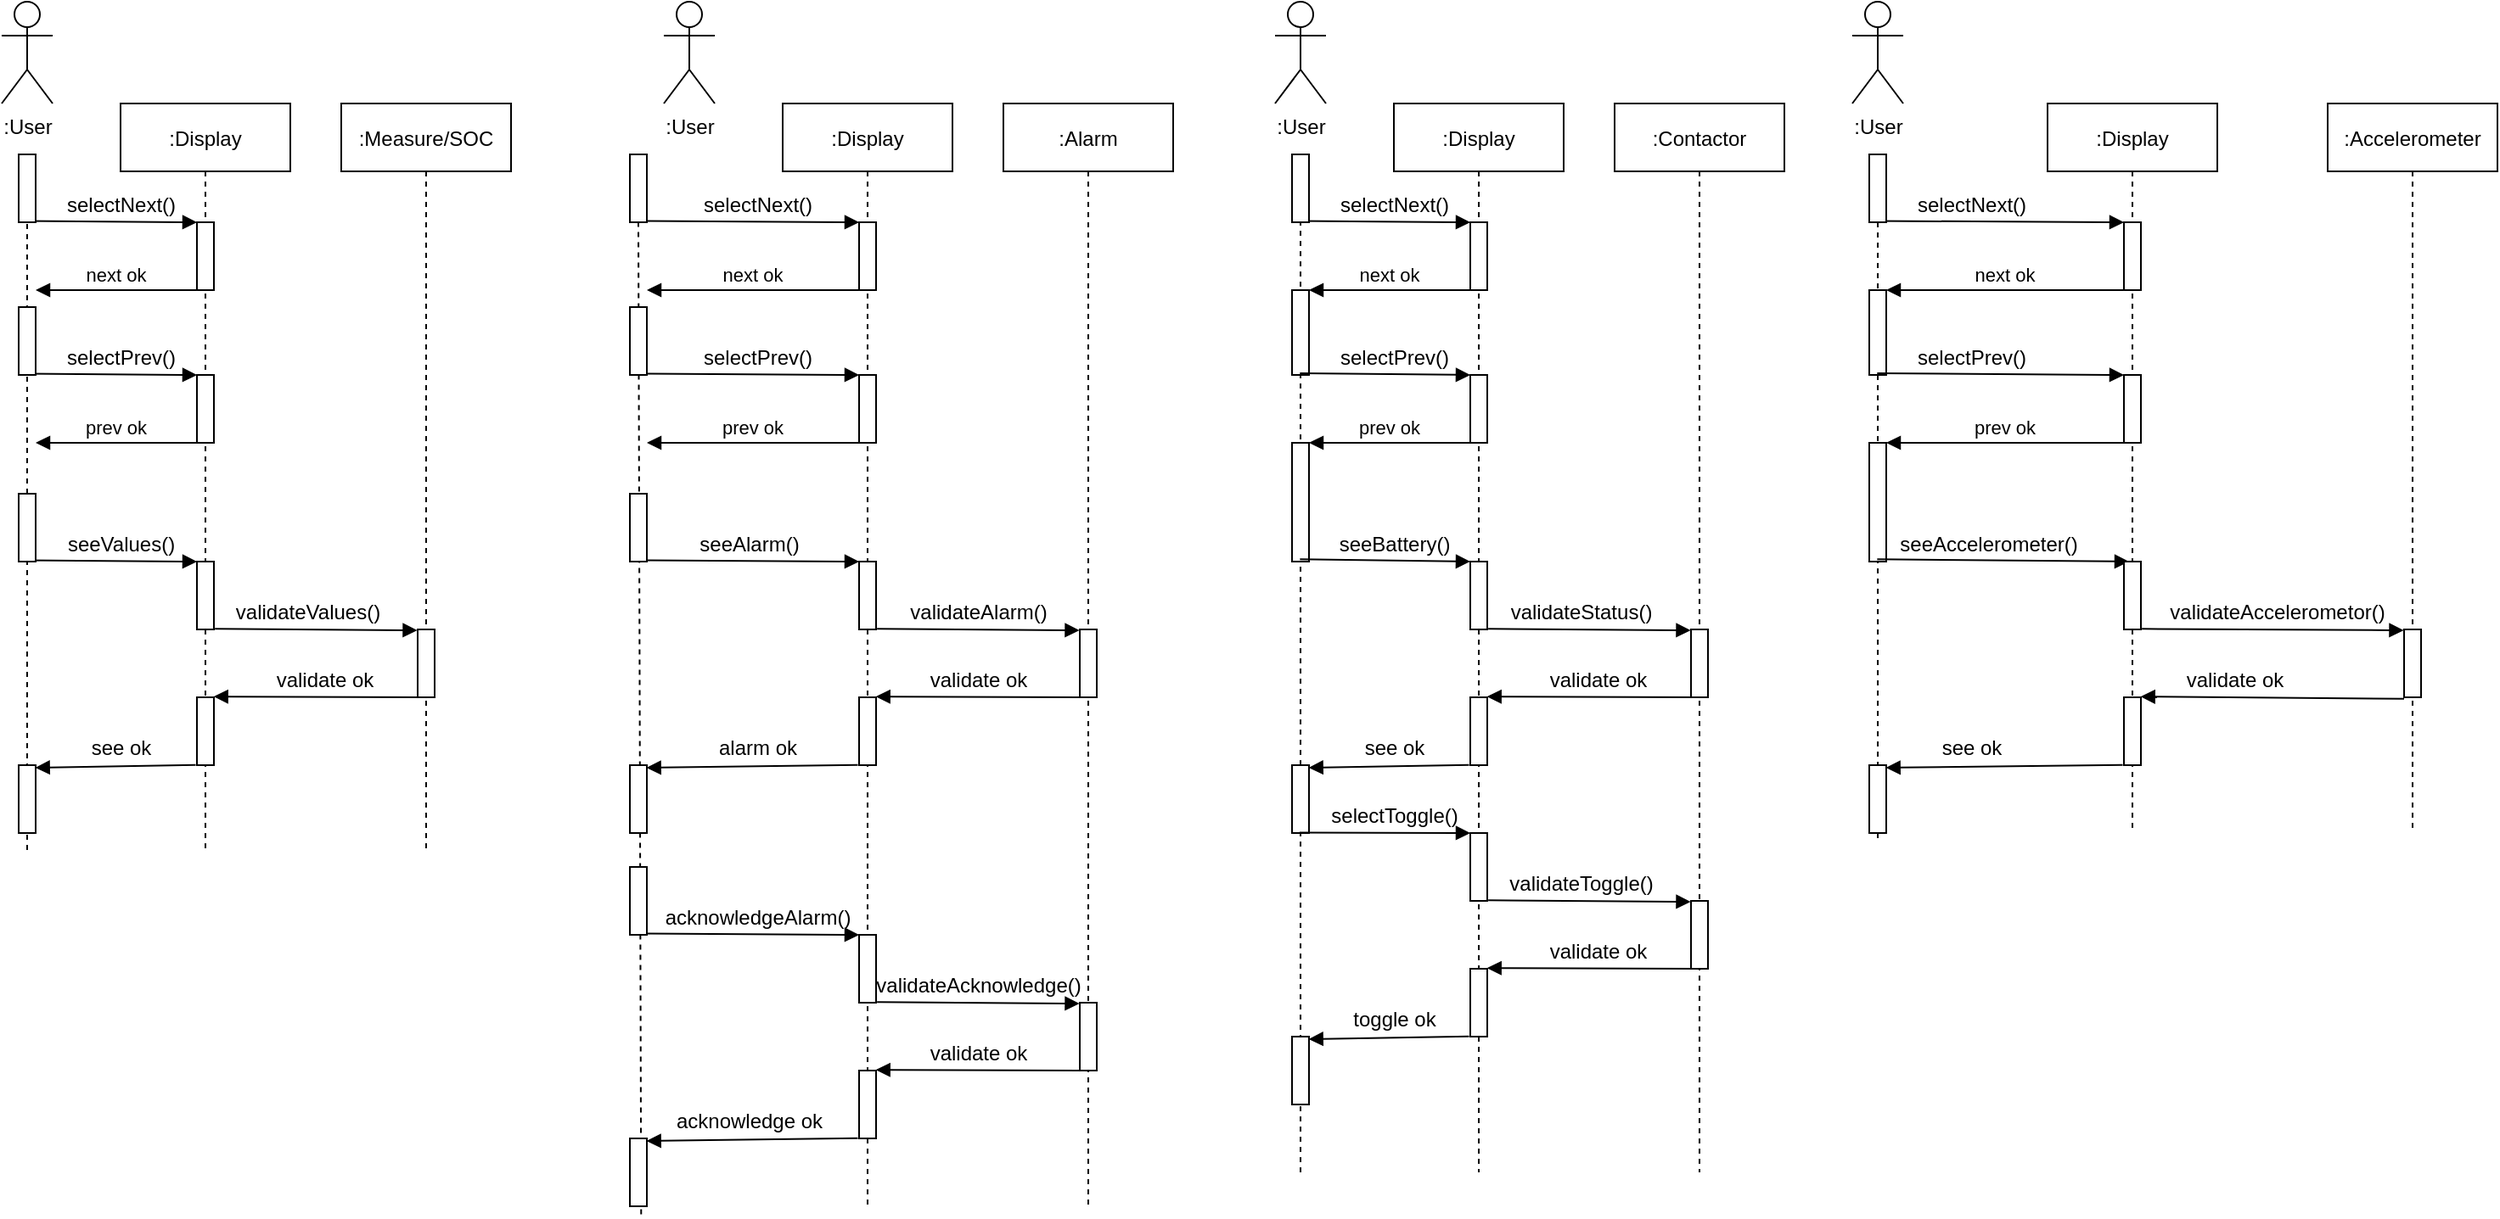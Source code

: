 <mxfile version="14.4.5" type="github">
  <diagram id="IkDrsvprRvsSpEMD_L8A" name="Page-1">
    <mxGraphModel dx="868" dy="451" grid="1" gridSize="10" guides="1" tooltips="1" connect="1" arrows="1" fold="1" page="1" pageScale="1" pageWidth="850" pageHeight="1100" math="0" shadow="0">
      <root>
        <mxCell id="0" />
        <mxCell id="1" parent="0" />
        <mxCell id="DAv7JsDy6ypQYPPPavjS-79" value="" style="endArrow=none;dashed=1;html=1;strokeWidth=1;" parent="1" edge="1">
          <mxGeometry width="50" height="50" relative="1" as="geometry">
            <mxPoint x="835" y="710" as="sourcePoint" />
            <mxPoint x="835" y="150" as="targetPoint" />
          </mxGeometry>
        </mxCell>
        <mxCell id="DAv7JsDy6ypQYPPPavjS-25" value="" style="endArrow=none;dashed=1;html=1;strokeWidth=1;" parent="1" edge="1">
          <mxGeometry width="50" height="50" relative="1" as="geometry">
            <mxPoint x="85" y="520" as="sourcePoint" />
            <mxPoint x="85" y="150" as="targetPoint" />
          </mxGeometry>
        </mxCell>
        <mxCell id="DAv7JsDy6ypQYPPPavjS-68" value="" style="points=[];perimeter=orthogonalPerimeter;rounded=0;shadow=0;strokeWidth=1;" parent="1" vertex="1">
          <mxGeometry x="830" y="190" width="10" height="50" as="geometry" />
        </mxCell>
        <mxCell id="DAv7JsDy6ypQYPPPavjS-71" value="" style="points=[];perimeter=orthogonalPerimeter;rounded=0;shadow=0;strokeWidth=1;" parent="1" vertex="1">
          <mxGeometry x="830" y="280" width="10" height="70" as="geometry" />
        </mxCell>
        <mxCell id="DAv7JsDy6ypQYPPPavjS-52" value="" style="endArrow=none;dashed=1;html=1;strokeWidth=1;exitX=0.664;exitY=1.119;exitDx=0;exitDy=0;exitPerimeter=0;" parent="1" source="DAv7JsDy6ypQYPPPavjS-94" edge="1">
          <mxGeometry width="50" height="50" relative="1" as="geometry">
            <mxPoint x="445" y="690" as="sourcePoint" />
            <mxPoint x="445" y="150" as="targetPoint" />
          </mxGeometry>
        </mxCell>
        <mxCell id="DAv7JsDy6ypQYPPPavjS-1" value="" style="points=[];perimeter=orthogonalPerimeter;rounded=0;shadow=0;strokeWidth=1;" parent="1" vertex="1">
          <mxGeometry x="80" y="470" width="10" height="40" as="geometry" />
        </mxCell>
        <mxCell id="DAv7JsDy6ypQYPPPavjS-2" value=":Display" style="shape=umlLifeline;perimeter=lifelinePerimeter;container=0;collapsible=0;recursiveResize=0;rounded=0;shadow=0;strokeWidth=1;" parent="1" vertex="1">
          <mxGeometry x="140" y="80" width="100" height="440" as="geometry" />
        </mxCell>
        <mxCell id="DAv7JsDy6ypQYPPPavjS-3" value=":Measure/SOC" style="shape=umlLifeline;perimeter=lifelinePerimeter;container=1;collapsible=0;recursiveResize=0;rounded=0;shadow=0;strokeWidth=1;" parent="1" vertex="1">
          <mxGeometry x="270" y="80" width="100" height="440" as="geometry" />
        </mxCell>
        <mxCell id="DAv7JsDy6ypQYPPPavjS-4" value="" style="points=[];perimeter=orthogonalPerimeter;rounded=0;shadow=0;strokeWidth=1;" parent="DAv7JsDy6ypQYPPPavjS-3" vertex="1">
          <mxGeometry x="45" y="310" width="10" height="40" as="geometry" />
        </mxCell>
        <mxCell id="DAv7JsDy6ypQYPPPavjS-5" value="next ok" style="verticalAlign=bottom;endArrow=block;shadow=0;strokeWidth=1;" parent="1" source="DAv7JsDy6ypQYPPPavjS-7" edge="1">
          <mxGeometry relative="1" as="geometry">
            <mxPoint x="295" y="160" as="sourcePoint" />
            <mxPoint x="90" y="190" as="targetPoint" />
            <Array as="points">
              <mxPoint x="140" y="190" />
            </Array>
          </mxGeometry>
        </mxCell>
        <mxCell id="DAv7JsDy6ypQYPPPavjS-6" value=":User" style="shape=umlActor;verticalLabelPosition=bottom;verticalAlign=top;html=1;outlineConnect=0;" parent="1" vertex="1">
          <mxGeometry x="70" y="20" width="30" height="60" as="geometry" />
        </mxCell>
        <mxCell id="DAv7JsDy6ypQYPPPavjS-7" value="" style="points=[];perimeter=orthogonalPerimeter;rounded=0;shadow=0;strokeWidth=1;" parent="1" vertex="1">
          <mxGeometry x="185" y="150" width="10" height="40" as="geometry" />
        </mxCell>
        <mxCell id="DAv7JsDy6ypQYPPPavjS-8" value="" style="verticalAlign=bottom;startArrow=none;endArrow=block;startSize=8;shadow=0;strokeWidth=1;startFill=0;exitX=0.467;exitY=0.981;exitDx=0;exitDy=0;exitPerimeter=0;" parent="1" source="DAv7JsDy6ypQYPPPavjS-9" target="DAv7JsDy6ypQYPPPavjS-7" edge="1">
          <mxGeometry x="120" y="80" as="geometry">
            <mxPoint x="105" y="150" as="sourcePoint" />
          </mxGeometry>
        </mxCell>
        <mxCell id="DAv7JsDy6ypQYPPPavjS-9" value="" style="points=[];perimeter=orthogonalPerimeter;rounded=0;shadow=0;strokeWidth=1;" parent="1" vertex="1">
          <mxGeometry x="80" y="110" width="10" height="40" as="geometry" />
        </mxCell>
        <mxCell id="DAv7JsDy6ypQYPPPavjS-10" value="selectNext()" style="text;html=1;align=center;verticalAlign=middle;resizable=0;points=[];autosize=1;" parent="1" vertex="1">
          <mxGeometry x="100" y="130" width="80" height="20" as="geometry" />
        </mxCell>
        <mxCell id="DAv7JsDy6ypQYPPPavjS-11" value="prev ok" style="verticalAlign=bottom;endArrow=block;shadow=0;strokeWidth=1;" parent="1" source="DAv7JsDy6ypQYPPPavjS-12" edge="1">
          <mxGeometry relative="1" as="geometry">
            <mxPoint x="295" y="250" as="sourcePoint" />
            <mxPoint x="90" y="280" as="targetPoint" />
            <Array as="points">
              <mxPoint x="140" y="280" />
            </Array>
          </mxGeometry>
        </mxCell>
        <mxCell id="DAv7JsDy6ypQYPPPavjS-12" value="" style="points=[];perimeter=orthogonalPerimeter;rounded=0;shadow=0;strokeWidth=1;" parent="1" vertex="1">
          <mxGeometry x="185" y="240" width="10" height="40" as="geometry" />
        </mxCell>
        <mxCell id="DAv7JsDy6ypQYPPPavjS-13" value="" style="verticalAlign=bottom;startArrow=none;endArrow=block;startSize=8;shadow=0;strokeWidth=1;startFill=0;exitX=0.467;exitY=0.981;exitDx=0;exitDy=0;exitPerimeter=0;" parent="1" source="DAv7JsDy6ypQYPPPavjS-14" target="DAv7JsDy6ypQYPPPavjS-12" edge="1">
          <mxGeometry x="120" y="170" as="geometry">
            <mxPoint x="105" y="240" as="sourcePoint" />
          </mxGeometry>
        </mxCell>
        <mxCell id="DAv7JsDy6ypQYPPPavjS-14" value="" style="points=[];perimeter=orthogonalPerimeter;rounded=0;shadow=0;strokeWidth=1;" parent="1" vertex="1">
          <mxGeometry x="80" y="200" width="10" height="40" as="geometry" />
        </mxCell>
        <mxCell id="DAv7JsDy6ypQYPPPavjS-15" value="selectPrev()" style="text;html=1;align=center;verticalAlign=middle;resizable=0;points=[];autosize=1;" parent="1" vertex="1">
          <mxGeometry x="100" y="220" width="80" height="20" as="geometry" />
        </mxCell>
        <mxCell id="DAv7JsDy6ypQYPPPavjS-16" value="" style="verticalAlign=bottom;startArrow=none;endArrow=block;startSize=8;shadow=0;strokeWidth=1;startFill=0;exitX=0.467;exitY=0.981;exitDx=0;exitDy=0;exitPerimeter=0;" parent="1" source="DAv7JsDy6ypQYPPPavjS-17" edge="1">
          <mxGeometry x="120" y="280" as="geometry">
            <mxPoint x="105" y="350" as="sourcePoint" />
            <mxPoint x="185" y="350" as="targetPoint" />
          </mxGeometry>
        </mxCell>
        <mxCell id="DAv7JsDy6ypQYPPPavjS-17" value="" style="points=[];perimeter=orthogonalPerimeter;rounded=0;shadow=0;strokeWidth=1;" parent="1" vertex="1">
          <mxGeometry x="80" y="310" width="10" height="40" as="geometry" />
        </mxCell>
        <mxCell id="DAv7JsDy6ypQYPPPavjS-18" value="seeValues()" style="text;html=1;align=center;verticalAlign=middle;resizable=0;points=[];autosize=1;" parent="1" vertex="1">
          <mxGeometry x="100" y="330" width="80" height="20" as="geometry" />
        </mxCell>
        <mxCell id="DAv7JsDy6ypQYPPPavjS-19" value="" style="verticalAlign=bottom;startArrow=none;endArrow=block;startSize=8;shadow=0;strokeWidth=1;startFill=0;exitX=1.057;exitY=0.991;exitDx=0;exitDy=0;exitPerimeter=0;entryX=-0.025;entryY=0.013;entryDx=0;entryDy=0;entryPerimeter=0;" parent="1" source="DAv7JsDy6ypQYPPPavjS-20" target="DAv7JsDy6ypQYPPPavjS-4" edge="1">
          <mxGeometry x="225" y="320" as="geometry">
            <mxPoint x="210" y="390" as="sourcePoint" />
            <mxPoint x="290" y="390" as="targetPoint" />
          </mxGeometry>
        </mxCell>
        <mxCell id="DAv7JsDy6ypQYPPPavjS-20" value="" style="points=[];perimeter=orthogonalPerimeter;rounded=0;shadow=0;strokeWidth=1;" parent="1" vertex="1">
          <mxGeometry x="185" y="350" width="10" height="40" as="geometry" />
        </mxCell>
        <mxCell id="DAv7JsDy6ypQYPPPavjS-21" value="validateValues()" style="text;html=1;align=center;verticalAlign=middle;resizable=0;points=[];autosize=1;" parent="1" vertex="1">
          <mxGeometry x="200" y="370" width="100" height="20" as="geometry" />
        </mxCell>
        <mxCell id="DAv7JsDy6ypQYPPPavjS-22" value="" style="verticalAlign=bottom;startArrow=none;endArrow=block;startSize=8;shadow=0;strokeWidth=1;startFill=0;exitX=0.467;exitY=0.981;exitDx=0;exitDy=0;exitPerimeter=0;entryX=0.985;entryY=-0.01;entryDx=0;entryDy=0;entryPerimeter=0;" parent="1" target="DAv7JsDy6ypQYPPPavjS-23" edge="1">
          <mxGeometry x="355.33" y="360.76" as="geometry">
            <mxPoint x="320" y="430" as="sourcePoint" />
            <mxPoint x="195" y="450" as="targetPoint" />
          </mxGeometry>
        </mxCell>
        <mxCell id="DAv7JsDy6ypQYPPPavjS-23" value="" style="points=[];perimeter=orthogonalPerimeter;rounded=0;shadow=0;strokeWidth=1;" parent="1" vertex="1">
          <mxGeometry x="185" y="430" width="10" height="40" as="geometry" />
        </mxCell>
        <mxCell id="DAv7JsDy6ypQYPPPavjS-24" value="" style="verticalAlign=bottom;startArrow=none;endArrow=block;startSize=8;shadow=0;strokeWidth=1;startFill=0;entryX=0.984;entryY=0.038;entryDx=0;entryDy=0;entryPerimeter=0;exitX=-0.073;exitY=0.996;exitDx=0;exitDy=0;exitPerimeter=0;" parent="1" source="DAv7JsDy6ypQYPPPavjS-23" target="DAv7JsDy6ypQYPPPavjS-1" edge="1">
          <mxGeometry x="230.33" y="400.76" as="geometry">
            <mxPoint x="190" y="472" as="sourcePoint" />
            <mxPoint x="90" y="469" as="targetPoint" />
          </mxGeometry>
        </mxCell>
        <mxCell id="DAv7JsDy6ypQYPPPavjS-26" value="validate ok" style="text;html=1;align=center;verticalAlign=middle;resizable=0;points=[];autosize=1;" parent="1" vertex="1">
          <mxGeometry x="225" y="410" width="70" height="20" as="geometry" />
        </mxCell>
        <mxCell id="DAv7JsDy6ypQYPPPavjS-27" value="see ok" style="text;html=1;align=center;verticalAlign=middle;resizable=0;points=[];autosize=1;" parent="1" vertex="1">
          <mxGeometry x="115" y="450" width="50" height="20" as="geometry" />
        </mxCell>
        <mxCell id="DAv7JsDy6ypQYPPPavjS-28" value="" style="points=[];perimeter=orthogonalPerimeter;rounded=0;shadow=0;strokeWidth=1;" parent="1" vertex="1">
          <mxGeometry x="440" y="470" width="10" height="40" as="geometry" />
        </mxCell>
        <mxCell id="DAv7JsDy6ypQYPPPavjS-29" value=":Display" style="shape=umlLifeline;perimeter=lifelinePerimeter;container=0;collapsible=0;recursiveResize=0;rounded=0;shadow=0;strokeWidth=1;" parent="1" vertex="1">
          <mxGeometry x="530" y="80" width="100" height="650" as="geometry" />
        </mxCell>
        <mxCell id="DAv7JsDy6ypQYPPPavjS-30" value=":Alarm" style="shape=umlLifeline;perimeter=lifelinePerimeter;container=1;collapsible=0;recursiveResize=0;rounded=0;shadow=0;strokeWidth=1;" parent="1" vertex="1">
          <mxGeometry x="660" y="80" width="100" height="650" as="geometry" />
        </mxCell>
        <mxCell id="DAv7JsDy6ypQYPPPavjS-31" value="" style="points=[];perimeter=orthogonalPerimeter;rounded=0;shadow=0;strokeWidth=1;" parent="DAv7JsDy6ypQYPPPavjS-30" vertex="1">
          <mxGeometry x="45" y="310" width="10" height="40" as="geometry" />
        </mxCell>
        <mxCell id="DAv7JsDy6ypQYPPPavjS-32" value="next ok" style="verticalAlign=bottom;endArrow=block;shadow=0;strokeWidth=1;" parent="1" source="DAv7JsDy6ypQYPPPavjS-34" edge="1">
          <mxGeometry relative="1" as="geometry">
            <mxPoint x="685" y="160" as="sourcePoint" />
            <mxPoint x="450" y="190" as="targetPoint" />
            <Array as="points">
              <mxPoint x="530" y="190" />
            </Array>
          </mxGeometry>
        </mxCell>
        <mxCell id="DAv7JsDy6ypQYPPPavjS-33" value=":User" style="shape=umlActor;verticalLabelPosition=bottom;verticalAlign=top;html=1;outlineConnect=0;" parent="1" vertex="1">
          <mxGeometry x="460" y="20" width="30" height="60" as="geometry" />
        </mxCell>
        <mxCell id="DAv7JsDy6ypQYPPPavjS-34" value="" style="points=[];perimeter=orthogonalPerimeter;rounded=0;shadow=0;strokeWidth=1;" parent="1" vertex="1">
          <mxGeometry x="575" y="150" width="10" height="40" as="geometry" />
        </mxCell>
        <mxCell id="DAv7JsDy6ypQYPPPavjS-35" value="" style="verticalAlign=bottom;startArrow=none;endArrow=block;startSize=8;shadow=0;strokeWidth=1;startFill=0;exitX=0.467;exitY=0.981;exitDx=0;exitDy=0;exitPerimeter=0;" parent="1" source="DAv7JsDy6ypQYPPPavjS-36" target="DAv7JsDy6ypQYPPPavjS-34" edge="1">
          <mxGeometry x="510" y="80" as="geometry">
            <mxPoint x="495" y="150" as="sourcePoint" />
          </mxGeometry>
        </mxCell>
        <mxCell id="DAv7JsDy6ypQYPPPavjS-36" value="" style="points=[];perimeter=orthogonalPerimeter;rounded=0;shadow=0;strokeWidth=1;" parent="1" vertex="1">
          <mxGeometry x="440" y="110" width="10" height="40" as="geometry" />
        </mxCell>
        <mxCell id="DAv7JsDy6ypQYPPPavjS-37" value="selectNext()" style="text;html=1;align=center;verticalAlign=middle;resizable=0;points=[];autosize=1;" parent="1" vertex="1">
          <mxGeometry x="475" y="130" width="80" height="20" as="geometry" />
        </mxCell>
        <mxCell id="DAv7JsDy6ypQYPPPavjS-38" value="prev ok" style="verticalAlign=bottom;endArrow=block;shadow=0;strokeWidth=1;" parent="1" source="DAv7JsDy6ypQYPPPavjS-39" edge="1">
          <mxGeometry relative="1" as="geometry">
            <mxPoint x="685" y="250" as="sourcePoint" />
            <mxPoint x="450" y="280" as="targetPoint" />
            <Array as="points">
              <mxPoint x="530" y="280" />
            </Array>
          </mxGeometry>
        </mxCell>
        <mxCell id="DAv7JsDy6ypQYPPPavjS-39" value="" style="points=[];perimeter=orthogonalPerimeter;rounded=0;shadow=0;strokeWidth=1;" parent="1" vertex="1">
          <mxGeometry x="575" y="240" width="10" height="40" as="geometry" />
        </mxCell>
        <mxCell id="DAv7JsDy6ypQYPPPavjS-40" value="" style="verticalAlign=bottom;startArrow=none;endArrow=block;startSize=8;shadow=0;strokeWidth=1;startFill=0;exitX=0.467;exitY=0.981;exitDx=0;exitDy=0;exitPerimeter=0;" parent="1" source="DAv7JsDy6ypQYPPPavjS-41" target="DAv7JsDy6ypQYPPPavjS-39" edge="1">
          <mxGeometry x="510" y="170" as="geometry">
            <mxPoint x="495" y="240" as="sourcePoint" />
          </mxGeometry>
        </mxCell>
        <mxCell id="DAv7JsDy6ypQYPPPavjS-41" value="" style="points=[];perimeter=orthogonalPerimeter;rounded=0;shadow=0;strokeWidth=1;" parent="1" vertex="1">
          <mxGeometry x="440" y="200" width="10" height="40" as="geometry" />
        </mxCell>
        <mxCell id="DAv7JsDy6ypQYPPPavjS-42" value="selectPrev()" style="text;html=1;align=center;verticalAlign=middle;resizable=0;points=[];autosize=1;" parent="1" vertex="1">
          <mxGeometry x="475" y="220" width="80" height="20" as="geometry" />
        </mxCell>
        <mxCell id="DAv7JsDy6ypQYPPPavjS-43" value="" style="verticalAlign=bottom;startArrow=none;endArrow=block;startSize=8;shadow=0;strokeWidth=1;startFill=0;exitX=0.467;exitY=0.981;exitDx=0;exitDy=0;exitPerimeter=0;" parent="1" source="DAv7JsDy6ypQYPPPavjS-44" edge="1">
          <mxGeometry x="510" y="280" as="geometry">
            <mxPoint x="495" y="350" as="sourcePoint" />
            <mxPoint x="575" y="350" as="targetPoint" />
          </mxGeometry>
        </mxCell>
        <mxCell id="DAv7JsDy6ypQYPPPavjS-44" value="" style="points=[];perimeter=orthogonalPerimeter;rounded=0;shadow=0;strokeWidth=1;" parent="1" vertex="1">
          <mxGeometry x="440" y="310" width="10" height="40" as="geometry" />
        </mxCell>
        <mxCell id="DAv7JsDy6ypQYPPPavjS-45" value="seeAlarm()" style="text;html=1;align=center;verticalAlign=middle;resizable=0;points=[];autosize=1;" parent="1" vertex="1">
          <mxGeometry x="475" y="330" width="70" height="20" as="geometry" />
        </mxCell>
        <mxCell id="DAv7JsDy6ypQYPPPavjS-46" value="" style="verticalAlign=bottom;startArrow=none;endArrow=block;startSize=8;shadow=0;strokeWidth=1;startFill=0;exitX=1.057;exitY=0.991;exitDx=0;exitDy=0;exitPerimeter=0;entryX=-0.025;entryY=0.013;entryDx=0;entryDy=0;entryPerimeter=0;" parent="1" source="DAv7JsDy6ypQYPPPavjS-47" target="DAv7JsDy6ypQYPPPavjS-31" edge="1">
          <mxGeometry x="615" y="320" as="geometry">
            <mxPoint x="600" y="390" as="sourcePoint" />
            <mxPoint x="680" y="390" as="targetPoint" />
          </mxGeometry>
        </mxCell>
        <mxCell id="DAv7JsDy6ypQYPPPavjS-47" value="" style="points=[];perimeter=orthogonalPerimeter;rounded=0;shadow=0;strokeWidth=1;" parent="1" vertex="1">
          <mxGeometry x="575" y="350" width="10" height="40" as="geometry" />
        </mxCell>
        <mxCell id="DAv7JsDy6ypQYPPPavjS-48" value="validateAlarm()" style="text;html=1;align=center;verticalAlign=middle;resizable=0;points=[];autosize=1;" parent="1" vertex="1">
          <mxGeometry x="595" y="370" width="100" height="20" as="geometry" />
        </mxCell>
        <mxCell id="DAv7JsDy6ypQYPPPavjS-49" value="" style="verticalAlign=bottom;startArrow=none;endArrow=block;startSize=8;shadow=0;strokeWidth=1;startFill=0;exitX=0.467;exitY=0.981;exitDx=0;exitDy=0;exitPerimeter=0;entryX=0.985;entryY=-0.01;entryDx=0;entryDy=0;entryPerimeter=0;" parent="1" target="DAv7JsDy6ypQYPPPavjS-50" edge="1">
          <mxGeometry x="745.33" y="360.76" as="geometry">
            <mxPoint x="710" y="430" as="sourcePoint" />
            <mxPoint x="585" y="450" as="targetPoint" />
          </mxGeometry>
        </mxCell>
        <mxCell id="DAv7JsDy6ypQYPPPavjS-50" value="" style="points=[];perimeter=orthogonalPerimeter;rounded=0;shadow=0;strokeWidth=1;" parent="1" vertex="1">
          <mxGeometry x="575" y="430" width="10" height="40" as="geometry" />
        </mxCell>
        <mxCell id="DAv7JsDy6ypQYPPPavjS-51" value="" style="verticalAlign=bottom;startArrow=none;endArrow=block;startSize=8;shadow=0;strokeWidth=1;startFill=0;entryX=0.984;entryY=0.038;entryDx=0;entryDy=0;entryPerimeter=0;exitX=-0.073;exitY=0.996;exitDx=0;exitDy=0;exitPerimeter=0;" parent="1" source="DAv7JsDy6ypQYPPPavjS-50" target="DAv7JsDy6ypQYPPPavjS-28" edge="1">
          <mxGeometry x="620.33" y="400.76" as="geometry">
            <mxPoint x="580" y="472" as="sourcePoint" />
            <mxPoint x="480" y="469" as="targetPoint" />
          </mxGeometry>
        </mxCell>
        <mxCell id="DAv7JsDy6ypQYPPPavjS-53" value="validate ok" style="text;html=1;align=center;verticalAlign=middle;resizable=0;points=[];autosize=1;" parent="1" vertex="1">
          <mxGeometry x="610" y="410" width="70" height="20" as="geometry" />
        </mxCell>
        <mxCell id="DAv7JsDy6ypQYPPPavjS-54" value="alarm ok" style="text;html=1;align=center;verticalAlign=middle;resizable=0;points=[];autosize=1;" parent="1" vertex="1">
          <mxGeometry x="485" y="450" width="60" height="20" as="geometry" />
        </mxCell>
        <mxCell id="DAv7JsDy6ypQYPPPavjS-55" value="" style="points=[];perimeter=orthogonalPerimeter;rounded=0;shadow=0;strokeWidth=1;" parent="1" vertex="1">
          <mxGeometry x="830" y="470" width="10" height="40" as="geometry" />
        </mxCell>
        <mxCell id="DAv7JsDy6ypQYPPPavjS-56" value=":Display" style="shape=umlLifeline;perimeter=lifelinePerimeter;container=0;collapsible=0;recursiveResize=0;rounded=0;shadow=0;strokeWidth=1;" parent="1" vertex="1">
          <mxGeometry x="890" y="80" width="100" height="630" as="geometry" />
        </mxCell>
        <mxCell id="DAv7JsDy6ypQYPPPavjS-57" value=":Contactor" style="shape=umlLifeline;perimeter=lifelinePerimeter;container=1;collapsible=0;recursiveResize=0;rounded=0;shadow=0;strokeWidth=1;" parent="1" vertex="1">
          <mxGeometry x="1020" y="80" width="100" height="630" as="geometry" />
        </mxCell>
        <mxCell id="DAv7JsDy6ypQYPPPavjS-58" value="" style="points=[];perimeter=orthogonalPerimeter;rounded=0;shadow=0;strokeWidth=1;" parent="DAv7JsDy6ypQYPPPavjS-57" vertex="1">
          <mxGeometry x="45" y="310" width="10" height="40" as="geometry" />
        </mxCell>
        <mxCell id="DAv7JsDy6ypQYPPPavjS-59" value="next ok" style="verticalAlign=bottom;endArrow=block;shadow=0;strokeWidth=1;" parent="1" source="DAv7JsDy6ypQYPPPavjS-61" edge="1">
          <mxGeometry relative="1" as="geometry">
            <mxPoint x="1045" y="160" as="sourcePoint" />
            <mxPoint x="840" y="190" as="targetPoint" />
            <Array as="points">
              <mxPoint x="890" y="190" />
            </Array>
          </mxGeometry>
        </mxCell>
        <mxCell id="DAv7JsDy6ypQYPPPavjS-60" value=":User" style="shape=umlActor;verticalLabelPosition=bottom;verticalAlign=top;html=1;outlineConnect=0;" parent="1" vertex="1">
          <mxGeometry x="820" y="20" width="30" height="60" as="geometry" />
        </mxCell>
        <mxCell id="DAv7JsDy6ypQYPPPavjS-61" value="" style="points=[];perimeter=orthogonalPerimeter;rounded=0;shadow=0;strokeWidth=1;" parent="1" vertex="1">
          <mxGeometry x="935" y="150" width="10" height="40" as="geometry" />
        </mxCell>
        <mxCell id="DAv7JsDy6ypQYPPPavjS-62" value="" style="verticalAlign=bottom;startArrow=none;endArrow=block;startSize=8;shadow=0;strokeWidth=1;startFill=0;exitX=0.467;exitY=0.981;exitDx=0;exitDy=0;exitPerimeter=0;" parent="1" source="DAv7JsDy6ypQYPPPavjS-63" target="DAv7JsDy6ypQYPPPavjS-61" edge="1">
          <mxGeometry x="870" y="80" as="geometry">
            <mxPoint x="855" y="150" as="sourcePoint" />
          </mxGeometry>
        </mxCell>
        <mxCell id="DAv7JsDy6ypQYPPPavjS-63" value="" style="points=[];perimeter=orthogonalPerimeter;rounded=0;shadow=0;strokeWidth=1;" parent="1" vertex="1">
          <mxGeometry x="830" y="110" width="10" height="40" as="geometry" />
        </mxCell>
        <mxCell id="DAv7JsDy6ypQYPPPavjS-64" value="selectNext()" style="text;html=1;align=center;verticalAlign=middle;resizable=0;points=[];autosize=1;" parent="1" vertex="1">
          <mxGeometry x="850" y="130" width="80" height="20" as="geometry" />
        </mxCell>
        <mxCell id="DAv7JsDy6ypQYPPPavjS-65" value="prev ok" style="verticalAlign=bottom;endArrow=block;shadow=0;strokeWidth=1;" parent="1" source="DAv7JsDy6ypQYPPPavjS-66" edge="1">
          <mxGeometry relative="1" as="geometry">
            <mxPoint x="1045" y="250" as="sourcePoint" />
            <mxPoint x="840" y="280" as="targetPoint" />
            <Array as="points">
              <mxPoint x="890" y="280" />
            </Array>
          </mxGeometry>
        </mxCell>
        <mxCell id="DAv7JsDy6ypQYPPPavjS-66" value="" style="points=[];perimeter=orthogonalPerimeter;rounded=0;shadow=0;strokeWidth=1;" parent="1" vertex="1">
          <mxGeometry x="935" y="240" width="10" height="40" as="geometry" />
        </mxCell>
        <mxCell id="DAv7JsDy6ypQYPPPavjS-67" value="" style="verticalAlign=bottom;startArrow=none;endArrow=block;startSize=8;shadow=0;strokeWidth=1;startFill=0;exitX=0.467;exitY=0.981;exitDx=0;exitDy=0;exitPerimeter=0;" parent="1" source="DAv7JsDy6ypQYPPPavjS-68" target="DAv7JsDy6ypQYPPPavjS-66" edge="1">
          <mxGeometry x="870" y="170" as="geometry">
            <mxPoint x="855" y="240" as="sourcePoint" />
          </mxGeometry>
        </mxCell>
        <mxCell id="DAv7JsDy6ypQYPPPavjS-69" value="selectPrev()" style="text;html=1;align=center;verticalAlign=middle;resizable=0;points=[];autosize=1;" parent="1" vertex="1">
          <mxGeometry x="850" y="220" width="80" height="20" as="geometry" />
        </mxCell>
        <mxCell id="DAv7JsDy6ypQYPPPavjS-70" value="" style="verticalAlign=bottom;startArrow=none;endArrow=block;startSize=8;shadow=0;strokeWidth=1;startFill=0;exitX=0.467;exitY=0.981;exitDx=0;exitDy=0;exitPerimeter=0;" parent="1" source="DAv7JsDy6ypQYPPPavjS-71" edge="1">
          <mxGeometry x="870" y="280" as="geometry">
            <mxPoint x="855" y="350" as="sourcePoint" />
            <mxPoint x="935" y="350" as="targetPoint" />
          </mxGeometry>
        </mxCell>
        <mxCell id="DAv7JsDy6ypQYPPPavjS-72" value="seeBattery()" style="text;html=1;align=center;verticalAlign=middle;resizable=0;points=[];autosize=1;" parent="1" vertex="1">
          <mxGeometry x="850" y="330" width="80" height="20" as="geometry" />
        </mxCell>
        <mxCell id="DAv7JsDy6ypQYPPPavjS-73" value="" style="verticalAlign=bottom;startArrow=none;endArrow=block;startSize=8;shadow=0;strokeWidth=1;startFill=0;exitX=1.057;exitY=0.991;exitDx=0;exitDy=0;exitPerimeter=0;entryX=-0.025;entryY=0.013;entryDx=0;entryDy=0;entryPerimeter=0;" parent="1" source="DAv7JsDy6ypQYPPPavjS-74" target="DAv7JsDy6ypQYPPPavjS-58" edge="1">
          <mxGeometry x="975" y="320" as="geometry">
            <mxPoint x="960" y="390" as="sourcePoint" />
            <mxPoint x="1040" y="390" as="targetPoint" />
          </mxGeometry>
        </mxCell>
        <mxCell id="DAv7JsDy6ypQYPPPavjS-74" value="" style="points=[];perimeter=orthogonalPerimeter;rounded=0;shadow=0;strokeWidth=1;" parent="1" vertex="1">
          <mxGeometry x="935" y="350" width="10" height="40" as="geometry" />
        </mxCell>
        <mxCell id="DAv7JsDy6ypQYPPPavjS-75" value="validateStatus()" style="text;html=1;align=center;verticalAlign=middle;resizable=0;points=[];autosize=1;" parent="1" vertex="1">
          <mxGeometry x="950" y="370" width="100" height="20" as="geometry" />
        </mxCell>
        <mxCell id="DAv7JsDy6ypQYPPPavjS-76" value="" style="verticalAlign=bottom;startArrow=none;endArrow=block;startSize=8;shadow=0;strokeWidth=1;startFill=0;exitX=0.467;exitY=0.981;exitDx=0;exitDy=0;exitPerimeter=0;entryX=0.985;entryY=-0.01;entryDx=0;entryDy=0;entryPerimeter=0;" parent="1" target="DAv7JsDy6ypQYPPPavjS-77" edge="1">
          <mxGeometry x="1105.33" y="360.76" as="geometry">
            <mxPoint x="1070" y="430" as="sourcePoint" />
            <mxPoint x="945" y="450" as="targetPoint" />
          </mxGeometry>
        </mxCell>
        <mxCell id="DAv7JsDy6ypQYPPPavjS-77" value="" style="points=[];perimeter=orthogonalPerimeter;rounded=0;shadow=0;strokeWidth=1;" parent="1" vertex="1">
          <mxGeometry x="935" y="430" width="10" height="40" as="geometry" />
        </mxCell>
        <mxCell id="DAv7JsDy6ypQYPPPavjS-78" value="" style="verticalAlign=bottom;startArrow=none;endArrow=block;startSize=8;shadow=0;strokeWidth=1;startFill=0;entryX=0.984;entryY=0.038;entryDx=0;entryDy=0;entryPerimeter=0;exitX=-0.073;exitY=0.996;exitDx=0;exitDy=0;exitPerimeter=0;" parent="1" source="DAv7JsDy6ypQYPPPavjS-77" target="DAv7JsDy6ypQYPPPavjS-55" edge="1">
          <mxGeometry x="980.33" y="400.76" as="geometry">
            <mxPoint x="940" y="472" as="sourcePoint" />
            <mxPoint x="840" y="469" as="targetPoint" />
          </mxGeometry>
        </mxCell>
        <mxCell id="DAv7JsDy6ypQYPPPavjS-80" value="validate ok" style="text;html=1;align=center;verticalAlign=middle;resizable=0;points=[];autosize=1;" parent="1" vertex="1">
          <mxGeometry x="975" y="410" width="70" height="20" as="geometry" />
        </mxCell>
        <mxCell id="DAv7JsDy6ypQYPPPavjS-81" value="see ok" style="text;html=1;align=center;verticalAlign=middle;resizable=0;points=[];autosize=1;" parent="1" vertex="1">
          <mxGeometry x="865" y="450" width="50" height="20" as="geometry" />
        </mxCell>
        <mxCell id="DAv7JsDy6ypQYPPPavjS-82" value="" style="points=[];perimeter=orthogonalPerimeter;rounded=0;shadow=0;strokeWidth=1;" parent="1" vertex="1">
          <mxGeometry x="830" y="630" width="10" height="40" as="geometry" />
        </mxCell>
        <mxCell id="DAv7JsDy6ypQYPPPavjS-83" value="" style="points=[];perimeter=orthogonalPerimeter;rounded=0;shadow=0;strokeWidth=1;" parent="1" vertex="1">
          <mxGeometry x="1065" y="550" width="10" height="40" as="geometry" />
        </mxCell>
        <mxCell id="DAv7JsDy6ypQYPPPavjS-84" value="" style="verticalAlign=bottom;startArrow=none;endArrow=block;startSize=8;shadow=0;strokeWidth=1;startFill=0;exitX=0.44;exitY=0.993;exitDx=0;exitDy=0;exitPerimeter=0;" parent="1" source="DAv7JsDy6ypQYPPPavjS-55" edge="1">
          <mxGeometry x="870" y="440" as="geometry">
            <mxPoint x="834.67" y="508.67" as="sourcePoint" />
            <mxPoint x="935" y="510" as="targetPoint" />
          </mxGeometry>
        </mxCell>
        <mxCell id="DAv7JsDy6ypQYPPPavjS-85" value="selectToggle()" style="text;html=1;align=center;verticalAlign=middle;resizable=0;points=[];autosize=1;" parent="1" vertex="1">
          <mxGeometry x="845" y="490" width="90" height="20" as="geometry" />
        </mxCell>
        <mxCell id="DAv7JsDy6ypQYPPPavjS-86" value="" style="verticalAlign=bottom;startArrow=none;endArrow=block;startSize=8;shadow=0;strokeWidth=1;startFill=0;exitX=1.057;exitY=0.991;exitDx=0;exitDy=0;exitPerimeter=0;entryX=-0.025;entryY=0.013;entryDx=0;entryDy=0;entryPerimeter=0;" parent="1" source="DAv7JsDy6ypQYPPPavjS-87" target="DAv7JsDy6ypQYPPPavjS-83" edge="1">
          <mxGeometry x="975" y="480" as="geometry">
            <mxPoint x="960" y="550" as="sourcePoint" />
            <mxPoint x="1040" y="550" as="targetPoint" />
          </mxGeometry>
        </mxCell>
        <mxCell id="DAv7JsDy6ypQYPPPavjS-87" value="" style="points=[];perimeter=orthogonalPerimeter;rounded=0;shadow=0;strokeWidth=1;" parent="1" vertex="1">
          <mxGeometry x="935" y="510" width="10" height="40" as="geometry" />
        </mxCell>
        <mxCell id="DAv7JsDy6ypQYPPPavjS-88" value="validateToggle()" style="text;html=1;align=center;verticalAlign=middle;resizable=0;points=[];autosize=1;" parent="1" vertex="1">
          <mxGeometry x="950" y="530" width="100" height="20" as="geometry" />
        </mxCell>
        <mxCell id="DAv7JsDy6ypQYPPPavjS-89" value="" style="verticalAlign=bottom;startArrow=none;endArrow=block;startSize=8;shadow=0;strokeWidth=1;startFill=0;exitX=0.467;exitY=0.981;exitDx=0;exitDy=0;exitPerimeter=0;entryX=0.985;entryY=-0.01;entryDx=0;entryDy=0;entryPerimeter=0;" parent="1" target="DAv7JsDy6ypQYPPPavjS-90" edge="1">
          <mxGeometry x="1105.33" y="520.76" as="geometry">
            <mxPoint x="1070" y="590" as="sourcePoint" />
            <mxPoint x="945" y="610" as="targetPoint" />
          </mxGeometry>
        </mxCell>
        <mxCell id="DAv7JsDy6ypQYPPPavjS-90" value="" style="points=[];perimeter=orthogonalPerimeter;rounded=0;shadow=0;strokeWidth=1;" parent="1" vertex="1">
          <mxGeometry x="935" y="590" width="10" height="40" as="geometry" />
        </mxCell>
        <mxCell id="DAv7JsDy6ypQYPPPavjS-91" value="" style="verticalAlign=bottom;startArrow=none;endArrow=block;startSize=8;shadow=0;strokeWidth=1;startFill=0;entryX=0.984;entryY=0.038;entryDx=0;entryDy=0;entryPerimeter=0;exitX=-0.073;exitY=0.996;exitDx=0;exitDy=0;exitPerimeter=0;" parent="1" source="DAv7JsDy6ypQYPPPavjS-90" target="DAv7JsDy6ypQYPPPavjS-82" edge="1">
          <mxGeometry x="980.33" y="560.76" as="geometry">
            <mxPoint x="940" y="632" as="sourcePoint" />
            <mxPoint x="840" y="629" as="targetPoint" />
          </mxGeometry>
        </mxCell>
        <mxCell id="DAv7JsDy6ypQYPPPavjS-92" value="validate ok" style="text;html=1;align=center;verticalAlign=middle;resizable=0;points=[];autosize=1;" parent="1" vertex="1">
          <mxGeometry x="975" y="570" width="70" height="20" as="geometry" />
        </mxCell>
        <mxCell id="DAv7JsDy6ypQYPPPavjS-93" value="toggle ok" style="text;html=1;align=center;verticalAlign=middle;resizable=0;points=[];autosize=1;" parent="1" vertex="1">
          <mxGeometry x="860" y="610" width="60" height="20" as="geometry" />
        </mxCell>
        <mxCell id="DAv7JsDy6ypQYPPPavjS-94" value="" style="points=[];perimeter=orthogonalPerimeter;rounded=0;shadow=0;strokeWidth=1;" parent="1" vertex="1">
          <mxGeometry x="440" y="690" width="10" height="40" as="geometry" />
        </mxCell>
        <mxCell id="DAv7JsDy6ypQYPPPavjS-95" value="" style="points=[];perimeter=orthogonalPerimeter;rounded=0;shadow=0;strokeWidth=1;" parent="1" vertex="1">
          <mxGeometry x="705" y="610" width="10" height="40" as="geometry" />
        </mxCell>
        <mxCell id="DAv7JsDy6ypQYPPPavjS-96" value="" style="verticalAlign=bottom;startArrow=none;endArrow=block;startSize=8;shadow=0;strokeWidth=1;startFill=0;exitX=0.467;exitY=0.981;exitDx=0;exitDy=0;exitPerimeter=0;" parent="1" source="DAv7JsDy6ypQYPPPavjS-97" edge="1">
          <mxGeometry x="510" y="500" as="geometry">
            <mxPoint x="495" y="570" as="sourcePoint" />
            <mxPoint x="575" y="570" as="targetPoint" />
          </mxGeometry>
        </mxCell>
        <mxCell id="DAv7JsDy6ypQYPPPavjS-97" value="" style="points=[];perimeter=orthogonalPerimeter;rounded=0;shadow=0;strokeWidth=1;" parent="1" vertex="1">
          <mxGeometry x="440" y="530" width="10" height="40" as="geometry" />
        </mxCell>
        <mxCell id="DAv7JsDy6ypQYPPPavjS-98" value="acknowledgeAlarm()" style="text;html=1;align=center;verticalAlign=middle;resizable=0;points=[];autosize=1;" parent="1" vertex="1">
          <mxGeometry x="455" y="550" width="120" height="20" as="geometry" />
        </mxCell>
        <mxCell id="DAv7JsDy6ypQYPPPavjS-99" value="" style="verticalAlign=bottom;startArrow=none;endArrow=block;startSize=8;shadow=0;strokeWidth=1;startFill=0;exitX=1.057;exitY=0.991;exitDx=0;exitDy=0;exitPerimeter=0;entryX=-0.025;entryY=0.013;entryDx=0;entryDy=0;entryPerimeter=0;" parent="1" source="DAv7JsDy6ypQYPPPavjS-100" target="DAv7JsDy6ypQYPPPavjS-95" edge="1">
          <mxGeometry x="615" y="540" as="geometry">
            <mxPoint x="600" y="610" as="sourcePoint" />
            <mxPoint x="680" y="610" as="targetPoint" />
          </mxGeometry>
        </mxCell>
        <mxCell id="DAv7JsDy6ypQYPPPavjS-100" value="" style="points=[];perimeter=orthogonalPerimeter;rounded=0;shadow=0;strokeWidth=1;" parent="1" vertex="1">
          <mxGeometry x="575" y="570" width="10" height="40" as="geometry" />
        </mxCell>
        <mxCell id="DAv7JsDy6ypQYPPPavjS-101" value="validateAcknowledge()" style="text;html=1;align=center;verticalAlign=middle;resizable=0;points=[];autosize=1;" parent="1" vertex="1">
          <mxGeometry x="575" y="590" width="140" height="20" as="geometry" />
        </mxCell>
        <mxCell id="DAv7JsDy6ypQYPPPavjS-102" value="" style="verticalAlign=bottom;startArrow=none;endArrow=block;startSize=8;shadow=0;strokeWidth=1;startFill=0;exitX=0.467;exitY=0.981;exitDx=0;exitDy=0;exitPerimeter=0;entryX=0.985;entryY=-0.01;entryDx=0;entryDy=0;entryPerimeter=0;" parent="1" target="DAv7JsDy6ypQYPPPavjS-103" edge="1">
          <mxGeometry x="745.33" y="580.76" as="geometry">
            <mxPoint x="710" y="650" as="sourcePoint" />
            <mxPoint x="585" y="670" as="targetPoint" />
          </mxGeometry>
        </mxCell>
        <mxCell id="DAv7JsDy6ypQYPPPavjS-103" value="" style="points=[];perimeter=orthogonalPerimeter;rounded=0;shadow=0;strokeWidth=1;" parent="1" vertex="1">
          <mxGeometry x="575" y="650" width="10" height="40" as="geometry" />
        </mxCell>
        <mxCell id="DAv7JsDy6ypQYPPPavjS-104" value="" style="verticalAlign=bottom;startArrow=none;endArrow=block;startSize=8;shadow=0;strokeWidth=1;startFill=0;entryX=0.984;entryY=0.038;entryDx=0;entryDy=0;entryPerimeter=0;exitX=-0.073;exitY=0.996;exitDx=0;exitDy=0;exitPerimeter=0;" parent="1" source="DAv7JsDy6ypQYPPPavjS-103" target="DAv7JsDy6ypQYPPPavjS-94" edge="1">
          <mxGeometry x="620.33" y="620.76" as="geometry">
            <mxPoint x="580" y="692" as="sourcePoint" />
            <mxPoint x="480" y="689" as="targetPoint" />
          </mxGeometry>
        </mxCell>
        <mxCell id="DAv7JsDy6ypQYPPPavjS-105" value="validate ok" style="text;html=1;align=center;verticalAlign=middle;resizable=0;points=[];autosize=1;" parent="1" vertex="1">
          <mxGeometry x="610" y="630" width="70" height="20" as="geometry" />
        </mxCell>
        <mxCell id="Nbi0VdV644Hoh_mZ-zdz-1" value="acknowledge ok" style="text;html=1;align=center;verticalAlign=middle;resizable=0;points=[];autosize=1;" parent="1" vertex="1">
          <mxGeometry x="460" y="670" width="100" height="20" as="geometry" />
        </mxCell>
        <mxCell id="9M72yuIHZAtIiYnSiwiI-1" value="" style="endArrow=none;dashed=1;html=1;strokeWidth=1;" edge="1" parent="1">
          <mxGeometry width="50" height="50" relative="1" as="geometry">
            <mxPoint x="1175" y="513" as="sourcePoint" />
            <mxPoint x="1175" y="150" as="targetPoint" />
          </mxGeometry>
        </mxCell>
        <mxCell id="9M72yuIHZAtIiYnSiwiI-2" value="" style="points=[];perimeter=orthogonalPerimeter;rounded=0;shadow=0;strokeWidth=1;" vertex="1" parent="1">
          <mxGeometry x="1170" y="190" width="10" height="50" as="geometry" />
        </mxCell>
        <mxCell id="9M72yuIHZAtIiYnSiwiI-3" value="" style="points=[];perimeter=orthogonalPerimeter;rounded=0;shadow=0;strokeWidth=1;" vertex="1" parent="1">
          <mxGeometry x="1170" y="280" width="10" height="70" as="geometry" />
        </mxCell>
        <mxCell id="9M72yuIHZAtIiYnSiwiI-4" value="" style="points=[];perimeter=orthogonalPerimeter;rounded=0;shadow=0;strokeWidth=1;" vertex="1" parent="1">
          <mxGeometry x="1170" y="470" width="10" height="40" as="geometry" />
        </mxCell>
        <mxCell id="9M72yuIHZAtIiYnSiwiI-5" value=":Display" style="shape=umlLifeline;perimeter=lifelinePerimeter;container=0;collapsible=0;recursiveResize=0;rounded=0;shadow=0;strokeWidth=1;" vertex="1" parent="1">
          <mxGeometry x="1275" y="80" width="100" height="430" as="geometry" />
        </mxCell>
        <mxCell id="9M72yuIHZAtIiYnSiwiI-7" value="next ok" style="verticalAlign=bottom;endArrow=block;shadow=0;strokeWidth=1;" edge="1" parent="1" source="9M72yuIHZAtIiYnSiwiI-9">
          <mxGeometry relative="1" as="geometry">
            <mxPoint x="1385" y="160" as="sourcePoint" />
            <mxPoint x="1180" y="190" as="targetPoint" />
            <Array as="points">
              <mxPoint x="1230" y="190" />
            </Array>
          </mxGeometry>
        </mxCell>
        <mxCell id="9M72yuIHZAtIiYnSiwiI-8" value=":User" style="shape=umlActor;verticalLabelPosition=bottom;verticalAlign=top;html=1;outlineConnect=0;" vertex="1" parent="1">
          <mxGeometry x="1160" y="20" width="30" height="60" as="geometry" />
        </mxCell>
        <mxCell id="9M72yuIHZAtIiYnSiwiI-9" value="" style="points=[];perimeter=orthogonalPerimeter;rounded=0;shadow=0;strokeWidth=1;" vertex="1" parent="1">
          <mxGeometry x="1320" y="150" width="10" height="40" as="geometry" />
        </mxCell>
        <mxCell id="9M72yuIHZAtIiYnSiwiI-10" value="" style="verticalAlign=bottom;startArrow=none;endArrow=block;startSize=8;shadow=0;strokeWidth=1;startFill=0;exitX=0.467;exitY=0.981;exitDx=0;exitDy=0;exitPerimeter=0;" edge="1" parent="1" source="9M72yuIHZAtIiYnSiwiI-11" target="9M72yuIHZAtIiYnSiwiI-9">
          <mxGeometry x="1210" y="80" as="geometry">
            <mxPoint x="1195" y="150" as="sourcePoint" />
          </mxGeometry>
        </mxCell>
        <mxCell id="9M72yuIHZAtIiYnSiwiI-11" value="" style="points=[];perimeter=orthogonalPerimeter;rounded=0;shadow=0;strokeWidth=1;" vertex="1" parent="1">
          <mxGeometry x="1170" y="110" width="10" height="40" as="geometry" />
        </mxCell>
        <mxCell id="9M72yuIHZAtIiYnSiwiI-12" value="selectNext()" style="text;html=1;align=center;verticalAlign=middle;resizable=0;points=[];autosize=1;" vertex="1" parent="1">
          <mxGeometry x="1190" y="130" width="80" height="20" as="geometry" />
        </mxCell>
        <mxCell id="9M72yuIHZAtIiYnSiwiI-13" value="prev ok" style="verticalAlign=bottom;endArrow=block;shadow=0;strokeWidth=1;" edge="1" parent="1" source="9M72yuIHZAtIiYnSiwiI-14">
          <mxGeometry relative="1" as="geometry">
            <mxPoint x="1385" y="250" as="sourcePoint" />
            <mxPoint x="1180" y="280" as="targetPoint" />
            <Array as="points">
              <mxPoint x="1230" y="280" />
            </Array>
          </mxGeometry>
        </mxCell>
        <mxCell id="9M72yuIHZAtIiYnSiwiI-14" value="" style="points=[];perimeter=orthogonalPerimeter;rounded=0;shadow=0;strokeWidth=1;" vertex="1" parent="1">
          <mxGeometry x="1320" y="240" width="10" height="40" as="geometry" />
        </mxCell>
        <mxCell id="9M72yuIHZAtIiYnSiwiI-15" value="" style="verticalAlign=bottom;startArrow=none;endArrow=block;startSize=8;shadow=0;strokeWidth=1;startFill=0;exitX=0.467;exitY=0.981;exitDx=0;exitDy=0;exitPerimeter=0;" edge="1" parent="1" source="9M72yuIHZAtIiYnSiwiI-2" target="9M72yuIHZAtIiYnSiwiI-14">
          <mxGeometry x="1210" y="170" as="geometry">
            <mxPoint x="1195" y="240" as="sourcePoint" />
          </mxGeometry>
        </mxCell>
        <mxCell id="9M72yuIHZAtIiYnSiwiI-16" value="selectPrev()" style="text;html=1;align=center;verticalAlign=middle;resizable=0;points=[];autosize=1;" vertex="1" parent="1">
          <mxGeometry x="1190" y="220" width="80" height="20" as="geometry" />
        </mxCell>
        <mxCell id="9M72yuIHZAtIiYnSiwiI-17" value="" style="verticalAlign=bottom;startArrow=none;endArrow=block;startSize=8;shadow=0;strokeWidth=1;startFill=0;exitX=0.467;exitY=0.981;exitDx=0;exitDy=0;exitPerimeter=0;entryX=0.3;entryY=0;entryDx=0;entryDy=0;entryPerimeter=0;" edge="1" parent="1" source="9M72yuIHZAtIiYnSiwiI-3" target="9M72yuIHZAtIiYnSiwiI-20">
          <mxGeometry x="1210" y="280" as="geometry">
            <mxPoint x="1195" y="350" as="sourcePoint" />
            <mxPoint x="1275" y="350" as="targetPoint" />
          </mxGeometry>
        </mxCell>
        <mxCell id="9M72yuIHZAtIiYnSiwiI-18" value="seeAccelerometer()" style="text;html=1;align=center;verticalAlign=middle;resizable=0;points=[];autosize=1;" vertex="1" parent="1">
          <mxGeometry x="1180" y="330" width="120" height="20" as="geometry" />
        </mxCell>
        <mxCell id="9M72yuIHZAtIiYnSiwiI-19" value="" style="verticalAlign=bottom;startArrow=none;endArrow=block;startSize=8;shadow=0;strokeWidth=1;startFill=0;exitX=1.057;exitY=0.991;exitDx=0;exitDy=0;exitPerimeter=0;entryX=-0.025;entryY=0.013;entryDx=0;entryDy=0;entryPerimeter=0;" edge="1" parent="1" source="9M72yuIHZAtIiYnSiwiI-20" target="9M72yuIHZAtIiYnSiwiI-6">
          <mxGeometry x="1315" y="320" as="geometry">
            <mxPoint x="1300" y="390" as="sourcePoint" />
            <mxPoint x="1380" y="390" as="targetPoint" />
          </mxGeometry>
        </mxCell>
        <mxCell id="9M72yuIHZAtIiYnSiwiI-20" value="" style="points=[];perimeter=orthogonalPerimeter;rounded=0;shadow=0;strokeWidth=1;" vertex="1" parent="1">
          <mxGeometry x="1320" y="350" width="10" height="40" as="geometry" />
        </mxCell>
        <mxCell id="9M72yuIHZAtIiYnSiwiI-21" value="validateAccelerometor()" style="text;html=1;align=center;verticalAlign=middle;resizable=0;points=[];autosize=1;" vertex="1" parent="1">
          <mxGeometry x="1340" y="370" width="140" height="20" as="geometry" />
        </mxCell>
        <mxCell id="9M72yuIHZAtIiYnSiwiI-22" value="" style="verticalAlign=bottom;startArrow=none;endArrow=block;startSize=8;shadow=0;strokeWidth=1;startFill=0;exitX=0.45;exitY=0.816;exitDx=0;exitDy=0;exitPerimeter=0;entryX=0.985;entryY=-0.01;entryDx=0;entryDy=0;entryPerimeter=0;" edge="1" parent="1" target="9M72yuIHZAtIiYnSiwiI-23" source="9M72yuIHZAtIiYnSiwiI-41">
          <mxGeometry x="1445.33" y="360.76" as="geometry">
            <mxPoint x="1410" y="430" as="sourcePoint" />
            <mxPoint x="1285" y="450" as="targetPoint" />
          </mxGeometry>
        </mxCell>
        <mxCell id="9M72yuIHZAtIiYnSiwiI-23" value="" style="points=[];perimeter=orthogonalPerimeter;rounded=0;shadow=0;strokeWidth=1;" vertex="1" parent="1">
          <mxGeometry x="1320" y="430" width="10" height="40" as="geometry" />
        </mxCell>
        <mxCell id="9M72yuIHZAtIiYnSiwiI-24" value="" style="verticalAlign=bottom;startArrow=none;endArrow=block;startSize=8;shadow=0;strokeWidth=1;startFill=0;entryX=0.984;entryY=0.038;entryDx=0;entryDy=0;entryPerimeter=0;exitX=-0.073;exitY=0.996;exitDx=0;exitDy=0;exitPerimeter=0;" edge="1" parent="1" source="9M72yuIHZAtIiYnSiwiI-23" target="9M72yuIHZAtIiYnSiwiI-4">
          <mxGeometry x="1320.33" y="400.76" as="geometry">
            <mxPoint x="1280" y="472" as="sourcePoint" />
            <mxPoint x="1180" y="469" as="targetPoint" />
          </mxGeometry>
        </mxCell>
        <mxCell id="9M72yuIHZAtIiYnSiwiI-25" value="validate ok" style="text;html=1;align=center;verticalAlign=middle;resizable=0;points=[];autosize=1;" vertex="1" parent="1">
          <mxGeometry x="1350" y="410" width="70" height="20" as="geometry" />
        </mxCell>
        <mxCell id="9M72yuIHZAtIiYnSiwiI-26" value="see ok" style="text;html=1;align=center;verticalAlign=middle;resizable=0;points=[];autosize=1;" vertex="1" parent="1">
          <mxGeometry x="1205" y="450" width="50" height="20" as="geometry" />
        </mxCell>
        <mxCell id="9M72yuIHZAtIiYnSiwiI-41" value=":Accelerometer" style="shape=umlLifeline;perimeter=lifelinePerimeter;container=1;collapsible=0;recursiveResize=0;rounded=0;shadow=0;strokeWidth=1;" vertex="1" parent="1">
          <mxGeometry x="1440" y="80" width="100" height="430" as="geometry" />
        </mxCell>
        <mxCell id="9M72yuIHZAtIiYnSiwiI-42" value="" style="points=[];perimeter=orthogonalPerimeter;rounded=0;shadow=0;strokeWidth=1;" vertex="1" parent="9M72yuIHZAtIiYnSiwiI-41">
          <mxGeometry x="45" y="310" width="10" height="40" as="geometry" />
        </mxCell>
        <mxCell id="9M72yuIHZAtIiYnSiwiI-6" value="" style="points=[];perimeter=orthogonalPerimeter;rounded=0;shadow=0;strokeWidth=1;" vertex="1" parent="9M72yuIHZAtIiYnSiwiI-41">
          <mxGeometry x="45" y="310" width="10" height="40" as="geometry" />
        </mxCell>
      </root>
    </mxGraphModel>
  </diagram>
</mxfile>
